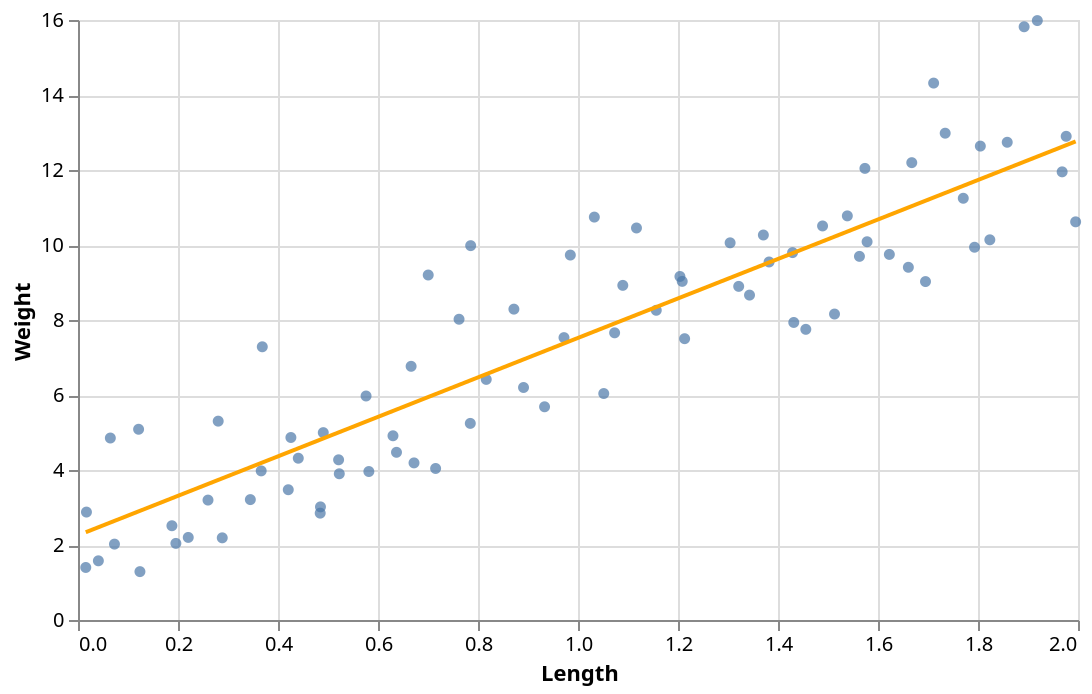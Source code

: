 {
  "config": {
    "view": {
      "continuousWidth": 400,
      "continuousHeight": 300
    }
  },
  "layer": [
    {
      "mark": "circle",
      "encoding": {
        "x": {
          "type": "quantitative",
          "field": "length",
          "title": "Length"
        },
        "y": {
          "type": "quantitative",
          "field": "weight",
          "title": "Weight"
        }
      },
      "height": 300,
      "width": 500
    },
    {
      "mark": {
        "type": "line",
        "color": "orange"
      },
      "encoding": {
        "x": {
          "type": "quantitative",
          "field": "length",
          "title": "Length"
        },
        "y": {
          "type": "quantitative",
          "field": "predicted",
          "title": "Weight"
        }
      },
      "height": 300,
      "width": 500
    }
  ],
  "data": {
    "name": "data-9a474cec69cb70890c963e4b8e15291e"
  },
  "$schema": "https://vega.github.io/schema/vega-lite/v5.json",
  "datasets": {
    "data-9a474cec69cb70890c963e4b8e15291e": [
      {
        "length": 1.4891298699548126,
        "weight": 10.507994972940256,
        "predicted": 10.09739051488952
      },
      {
        "length": 1.0732328480626239,
        "weight": 7.658046569651847,
        "predicted": 7.908233341040291
      },
      {
        "length": 1.6227086731986475,
        "weight": 9.748797005406935,
        "predicted": 10.800509267856306
      },
      {
        "length": 0.9846529437049815,
        "weight": 9.73157160716233,
        "predicted": 7.441975294273899
      },
      {
        "length": 0.48493718685407583,
        "weight": 3.0165548660571386,
        "predicted": 4.811621441249101
      },
      {
        "length": 1.3430351854245999,
        "weight": 8.664086836980864,
        "predicted": 9.328391917002321
      },
      {
        "length": 1.6675322302005446,
        "weight": 12.19561780290861,
        "predicted": 11.036447026972024
      },
      {
        "length": 1.660720682708637,
        "weight": 9.405644658611909,
        "predicted": 11.00059308411597
      },
      {
        "length": 0.26001269847434616,
        "weight": 3.1977109582539485,
        "predicted": 3.6276864011023258
      },
      {
        "length": 0.9331241478105046,
        "weight": 5.685769157789863,
        "predicted": 7.170743168881453
      },
      {
        "length": 0.6720209602299276,
        "weight": 4.18927097207944,
        "predicted": 5.796374308036151
      },
      {
        "length": 0.7853383764560611,
        "weight": 9.98262617791568,
        "predicted": 6.392843197197385
      },
      {
        "length": 1.3213974141107516,
        "weight": 8.896760117529569,
        "predicted": 9.214497179111895
      },
      {
        "length": 1.5130241854813398,
        "weight": 8.158947877684195,
        "predicted": 10.223163024659195
      },
      {
        "length": 0.040732242040826254,
        "weight": 1.5782982907118732,
        "predicted": 2.473459852178366
      },
      {
        "length": 0.5225713944348283,
        "weight": 3.8994269750274193,
        "predicted": 5.009716621475931
      },
      {
        "length": 1.8046739799138949,
        "weight": 12.637307079851663,
        "predicted": 11.758320061439296
      },
      {
        "length": 1.4291178052973903,
        "weight": 9.796829766973492,
        "predicted": 9.781505007307416
      },
      {
        "length": 0.12386689835068723,
        "weight": 1.2898664428659872,
        "predicted": 2.911055746537523
      },
      {
        "length": 1.7930735741117094,
        "weight": 9.94031687027138,
        "predicted": 11.697259004868421
      },
      {
        "length": 1.8584634367197943,
        "weight": 12.739537462768615,
        "predicted": 12.041451627778361
      },
      {
        "length": 1.8922534471161385,
        "weight": 15.819173760406724,
        "predicted": 12.219312107103391
      },
      {
        "length": 0.18782316697737733,
        "weight": 2.513496213544915,
        "predicted": 3.2477023607396354
      },
      {
        "length": 1.578179467430011,
        "weight": 10.086508392023187,
        "predicted": 10.566120885341057
      },
      {
        "length": 1.3707354363693722,
        "weight": 10.266354705831471,
        "predicted": 9.47419772921343
      },
      {
        "length": 1.2132595335379277,
        "weight": 7.501688161037575,
        "predicted": 8.645291812014516
      },
      {
        "length": 0.6662245388374752,
        "weight": 6.765077376939494,
        "predicted": 5.7658636844779245
      },
      {
        "length": 0.34467315248721386,
        "weight": 3.2105715431040456,
        "predicted": 4.073313636903128
      },
      {
        "length": 0.5212002466982484,
        "weight": 4.271877481169299,
        "predicted": 5.002499311069898
      },
      {
        "length": 1.2084330274367336,
        "weight": 9.030136582502383,
        "predicted": 8.619886531620864
      },
      {
        "length": 1.8236692693796017,
        "weight": 10.13866280069108,
        "predicted": 11.858305567500395
      },
      {
        "length": 0.28040079204155743,
        "weight": 5.302575791390477,
        "predicted": 3.7350032101785393
      },
      {
        "length": 0.8910599225061118,
        "weight": 6.200081280641692,
        "predicted": 6.949329704152695
      },
      {
        "length": 0.44057304501158057,
        "weight": 4.314203723495225,
        "predicted": 4.5781019057297065
      },
      {
        "length": 0.4257857795969878,
        "weight": 4.866696809368363,
        "predicted": 4.500266176065935
      },
      {
        "length": 1.7112640189830859,
        "weight": 14.317737709438546,
        "predicted": 11.26663804565976
      },
      {
        "length": 1.0515193903571667,
        "weight": 6.039165902648527,
        "predicted": 7.793940212686764
      },
      {
        "length": 0.36638096287396327,
        "weight": 3.976220693046897,
        "predicted": 4.187577039464905
      },
      {
        "length": 0.06468122343602568,
        "weight": 4.8527710881829424,
        "predicted": 2.5995201066835625
      },
      {
        "length": 1.5386732775084204,
        "weight": 10.776595778382621,
        "predicted": 10.358172151578017
      },
      {
        "length": 1.9763768095637113,
        "weight": 12.898439354694574,
        "predicted": 12.662112254006491
      },
      {
        "length": 0.49054371805903935,
        "weight": 4.996624023446674,
        "predicted": 4.8411325398184415
      },
      {
        "length": 1.455631938260402,
        "weight": 7.751103489400314,
        "predicted": 9.921067450241704
      },
      {
        "length": 1.3042327445211057,
        "weight": 10.058035179582774,
        "predicted": 9.124147506979195
      },
      {
        "length": 0.016905257038003562,
        "weight": 2.8779962599472553,
        "predicted": 2.3480417500895063
      },
      {
        "length": 0.5761505311499983,
        "weight": 5.973354108924219,
        "predicted": 5.291741125943455
      },
      {
        "length": 1.382139573004812,
        "weight": 9.547323609319276,
        "predicted": 9.534225683762
      },
      {
        "length": 0.5816938426733856,
        "weight": 3.959378484871299,
        "predicted": 5.320919455071886
      },
      {
        "length": 0.07291885052182343,
        "weight": 2.0235998443342242,
        "predicted": 2.6428805047655755
      },
      {
        "length": 1.0326760487694024,
        "weight": 10.744326469248147,
        "predicted": 7.694754514677994
      },
      {
        "length": 1.734376625000459,
        "weight": 12.981462281939878,
        "predicted": 11.388295871049046
      },
      {
        "length": 1.5629058213993292,
        "weight": 9.696860623701482,
        "predicted": 10.48572499400532
      },
      {
        "length": 0.8164881405022435,
        "weight": 6.415600290881839,
        "predicted": 6.5568062116839085
      },
      {
        "length": 1.116963496652776,
        "weight": 10.453680423809956,
        "predicted": 8.138418358097297
      },
      {
        "length": 0.42054740095226884,
        "weight": 3.473896448846035,
        "predicted": 4.472692922145406
      },
      {
        "length": 0.1212032173535419,
        "weight": 5.086179556714217,
        "predicted": 2.8970349287465793
      },
      {
        "length": 0.220506739610265,
        "weight": 2.2019587548610247,
        "predicted": 3.4197388835567084
      },
      {
        "length": 0.015542646496611877,
        "weight": 1.400824281695786,
        "predicted": 2.340869376918189
      },
      {
        "length": 1.9952807334786649,
        "weight": 10.6176012566981,
        "predicted": 12.761616839213758
      },
      {
        "length": 0.7004491136740391,
        "weight": 9.199523468555924,
        "predicted": 5.9460115806675375
      },
      {
        "length": 1.4315170819826806,
        "weight": 7.93450850637016,
        "predicted": 9.794134080109515
      },
      {
        "length": 0.19576591228053444,
        "weight": 2.042781160965016,
        "predicted": 3.289510589568384
      },
      {
        "length": 0.28849788890539513,
        "weight": 2.191191549371276,
        "predicted": 3.777623899324559
      },
      {
        "length": 1.5738290211540782,
        "weight": 12.043069112514083,
        "predicted": 10.543221441072202
      },
      {
        "length": 0.9719709000230267,
        "weight": 7.5302347521637145,
        "predicted": 7.375220820344009
      },
      {
        "length": 0.71523052881673,
        "weight": 4.040617417878837,
        "predicted": 6.023816516254823
      },
      {
        "length": 1.0895853189334226,
        "weight": 8.923743001401581,
        "predicted": 7.994307842738092
      },
      {
        "length": 1.2038500511426322,
        "weight": 9.160921210227059,
        "predicted": 8.59576311908435
      },
      {
        "length": 0.6299538905705881,
        "weight": 4.912686458765877,
        "predicted": 5.574945871476125
      },
      {
        "length": 0.3685731385196855,
        "weight": 7.28559741064436,
        "predicted": 4.199115994515212
      },
      {
        "length": 0.8718054968572184,
        "weight": 8.28958002585414,
        "predicted": 6.847980182951872
      },
      {
        "length": 0.7845846503596573,
        "weight": 5.242915603248352,
        "predicted": 6.388875809108015
      },
      {
        "length": 1.156531392746962,
        "weight": 8.258832565398267,
        "predicted": 8.346691894643953
      },
      {
        "length": 0.6369873275783813,
        "weight": 4.471783323151077,
        "predicted": 5.611967774187461
      },
      {
        "length": 0.4843946245498784,
        "weight": 2.8494147216671455,
        "predicted": 4.808765556022777
      },
      {
        "length": 0.7620945037468827,
        "weight": 8.020034168601496,
        "predicted": 6.270494423316222
      },
      {
        "length": 1.968286352888498,
        "weight": 11.950670341380446,
        "predicted": 12.619526516821647
      },
      {
        "length": 1.6950094238466173,
        "weight": 9.024726938439192,
        "predicted": 11.181078732469395
      },
      {
        "length": 1.9186332446914185,
        "weight": 15.984552876645637,
        "predicted": 12.358167448850907
      },
      {
        "length": 1.7705446095030246,
        "weight": 11.246186203797295,
        "predicted": 11.57867329278972
      }
    ]
  }
}